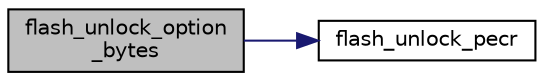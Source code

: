 digraph "flash_unlock_option_bytes"
{
  edge [fontname="Helvetica",fontsize="10",labelfontname="Helvetica",labelfontsize="10"];
  node [fontname="Helvetica",fontsize="10",shape=record];
  rankdir="LR";
  Node1 [label="flash_unlock_option\l_bytes",height=0.2,width=0.4,color="black", fillcolor="grey75", style="filled", fontcolor="black"];
  Node1 -> Node2 [color="midnightblue",fontsize="10",style="solid",fontname="Helvetica"];
  Node2 [label="flash_unlock_pecr",height=0.2,width=0.4,color="black", fillcolor="white", style="filled",URL="$group__flash__file.html#ga2d5f23208c4a0f2f3799cf8dd5302129"];
}
